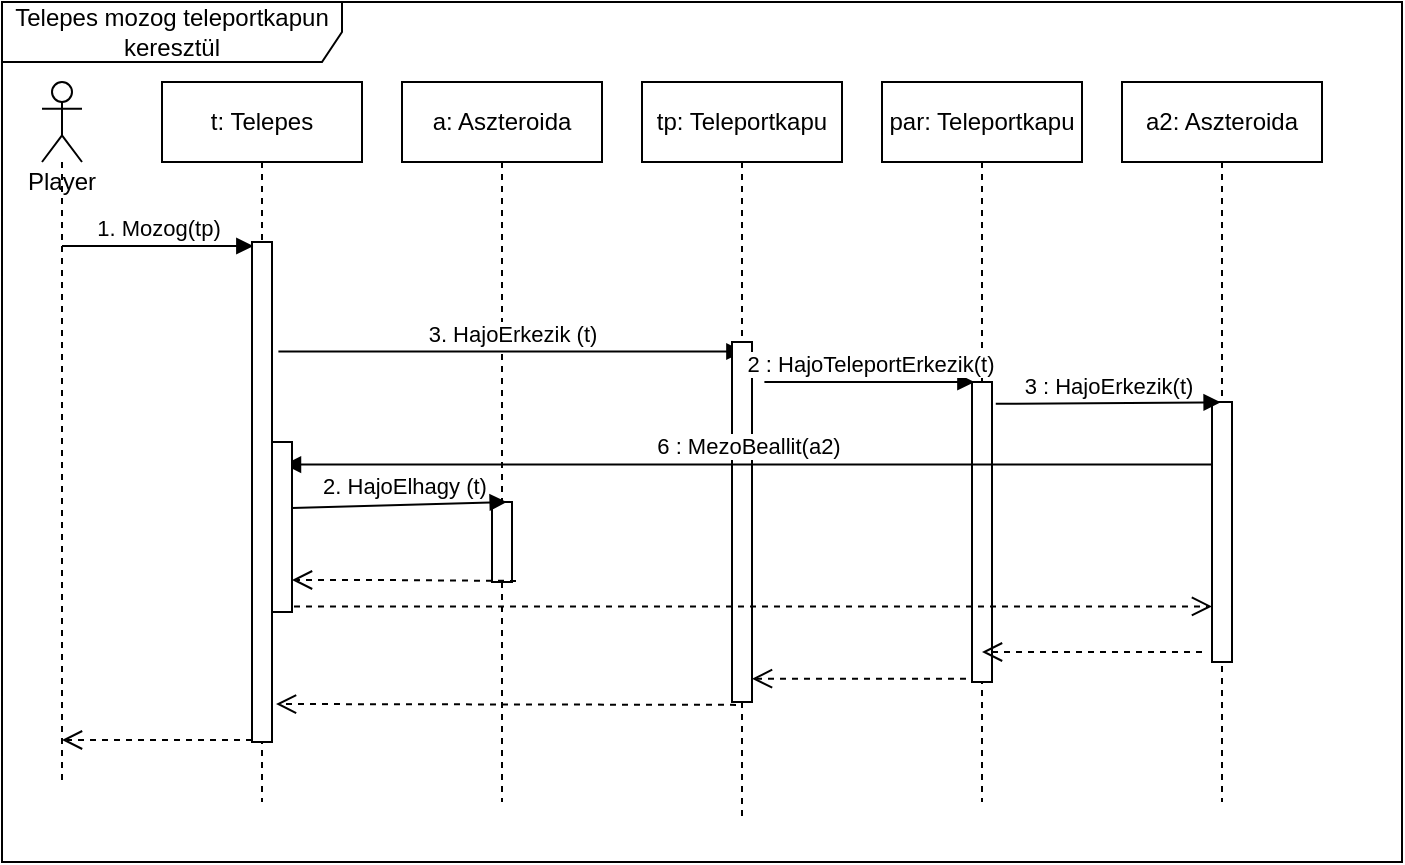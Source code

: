 <mxfile version="14.4.7" type="github" pages="2">
  <diagram id="rwmdeR6lUxczMXH-JLez" name="Telepes">
    <mxGraphModel dx="1422" dy="794" grid="1" gridSize="10" guides="1" tooltips="1" connect="1" arrows="1" fold="1" page="1" pageScale="1" pageWidth="1654" pageHeight="1169" math="0" shadow="0">
      <root>
        <mxCell id="gCz3GvJ6F4Sdn2LdOEMv-0" />
        <mxCell id="gCz3GvJ6F4Sdn2LdOEMv-1" parent="gCz3GvJ6F4Sdn2LdOEMv-0" />
        <mxCell id="gCz3GvJ6F4Sdn2LdOEMv-2" value="Telepes mozog teleportkapun keresztül" style="shape=umlFrame;whiteSpace=wrap;html=1;width=170;height=30;" vertex="1" parent="gCz3GvJ6F4Sdn2LdOEMv-1">
          <mxGeometry x="40" y="40" width="700" height="430" as="geometry" />
        </mxCell>
        <mxCell id="gCz3GvJ6F4Sdn2LdOEMv-3" value="t: Telepes" style="shape=umlLifeline;perimeter=lifelinePerimeter;whiteSpace=wrap;html=1;container=1;collapsible=0;recursiveResize=0;outlineConnect=0;" vertex="1" parent="gCz3GvJ6F4Sdn2LdOEMv-1">
          <mxGeometry x="120" y="80" width="100" height="360" as="geometry" />
        </mxCell>
        <mxCell id="gCz3GvJ6F4Sdn2LdOEMv-4" value="a: Aszteroida" style="shape=umlLifeline;perimeter=lifelinePerimeter;whiteSpace=wrap;html=1;container=1;collapsible=0;recursiveResize=0;outlineConnect=0;" vertex="1" parent="gCz3GvJ6F4Sdn2LdOEMv-1">
          <mxGeometry x="240" y="80" width="100" height="360" as="geometry" />
        </mxCell>
        <mxCell id="gCz3GvJ6F4Sdn2LdOEMv-5" value="" style="html=1;points=[];perimeter=orthogonalPerimeter;" vertex="1" parent="gCz3GvJ6F4Sdn2LdOEMv-4">
          <mxGeometry x="45" y="210" width="10" height="40" as="geometry" />
        </mxCell>
        <mxCell id="gCz3GvJ6F4Sdn2LdOEMv-6" value="2. HajoElhagy (t)" style="html=1;verticalAlign=bottom;endArrow=block;entryX=0.733;entryY=0;entryDx=0;entryDy=0;entryPerimeter=0;exitX=1;exitY=0.388;exitDx=0;exitDy=0;exitPerimeter=0;" edge="1" parent="gCz3GvJ6F4Sdn2LdOEMv-1" source="gCz3GvJ6F4Sdn2LdOEMv-27" target="gCz3GvJ6F4Sdn2LdOEMv-5">
          <mxGeometry x="0.047" relative="1" as="geometry">
            <mxPoint x="170.7" y="140" as="sourcePoint" />
            <mxPoint as="offset" />
          </mxGeometry>
        </mxCell>
        <mxCell id="gCz3GvJ6F4Sdn2LdOEMv-7" value="" style="html=1;verticalAlign=bottom;endArrow=open;dashed=1;endSize=8;exitX=1.2;exitY=0.987;exitDx=0;exitDy=0;exitPerimeter=0;" edge="1" parent="gCz3GvJ6F4Sdn2LdOEMv-1" source="gCz3GvJ6F4Sdn2LdOEMv-5" target="gCz3GvJ6F4Sdn2LdOEMv-27">
          <mxGeometry relative="1" as="geometry">
            <mxPoint x="176.2" y="180" as="targetPoint" />
            <mxPoint x="343.2" y="172" as="sourcePoint" />
            <Array as="points">
              <mxPoint x="230" y="329" />
            </Array>
          </mxGeometry>
        </mxCell>
        <mxCell id="gCz3GvJ6F4Sdn2LdOEMv-8" value="3. HajoErkezik (t)" style="html=1;verticalAlign=bottom;endArrow=block;exitX=1.2;exitY=0.419;exitDx=0;exitDy=0;exitPerimeter=0;" edge="1" parent="gCz3GvJ6F4Sdn2LdOEMv-1">
          <mxGeometry relative="1" as="geometry">
            <mxPoint x="178.2" y="214.75" as="sourcePoint" />
            <mxPoint x="410.7" y="214.75" as="targetPoint" />
          </mxGeometry>
        </mxCell>
        <mxCell id="gCz3GvJ6F4Sdn2LdOEMv-9" value="" style="html=1;points=[];perimeter=orthogonalPerimeter;" vertex="1" parent="gCz3GvJ6F4Sdn2LdOEMv-1">
          <mxGeometry x="165" y="300" width="10" height="30" as="geometry" />
        </mxCell>
        <mxCell id="gCz3GvJ6F4Sdn2LdOEMv-10" value="" style="html=1;points=[];perimeter=orthogonalPerimeter;" vertex="1" parent="gCz3GvJ6F4Sdn2LdOEMv-1">
          <mxGeometry x="165" y="160" width="10" height="250" as="geometry" />
        </mxCell>
        <mxCell id="gCz3GvJ6F4Sdn2LdOEMv-11" value="1. Mozog(tp)" style="html=1;verticalAlign=bottom;endArrow=block;entryX=0.067;entryY=0.008;entryDx=0;entryDy=0;entryPerimeter=0;" edge="1" parent="gCz3GvJ6F4Sdn2LdOEMv-1" source="gCz3GvJ6F4Sdn2LdOEMv-14" target="gCz3GvJ6F4Sdn2LdOEMv-10">
          <mxGeometry x="-0.005" relative="1" as="geometry">
            <mxPoint x="30" y="162" as="sourcePoint" />
            <mxPoint as="offset" />
          </mxGeometry>
        </mxCell>
        <mxCell id="gCz3GvJ6F4Sdn2LdOEMv-12" value="" style="html=1;verticalAlign=bottom;endArrow=open;dashed=1;endSize=8;exitX=0;exitY=0.996;exitDx=0;exitDy=0;exitPerimeter=0;" edge="1" parent="gCz3GvJ6F4Sdn2LdOEMv-1" source="gCz3GvJ6F4Sdn2LdOEMv-10" target="gCz3GvJ6F4Sdn2LdOEMv-14">
          <mxGeometry x="-0.11" y="-55" relative="1" as="geometry">
            <mxPoint x="40" y="388" as="targetPoint" />
            <Array as="points" />
            <mxPoint as="offset" />
          </mxGeometry>
        </mxCell>
        <mxCell id="gCz3GvJ6F4Sdn2LdOEMv-13" value="" style="html=1;verticalAlign=bottom;endArrow=open;dashed=1;endSize=8;exitX=0.2;exitY=1.008;exitDx=0;exitDy=0;exitPerimeter=0;" edge="1" parent="gCz3GvJ6F4Sdn2LdOEMv-1" source="gCz3GvJ6F4Sdn2LdOEMv-16">
          <mxGeometry x="-0.095" relative="1" as="geometry">
            <mxPoint x="177" y="391" as="targetPoint" />
            <mxPoint x="510" y="375" as="sourcePoint" />
            <mxPoint as="offset" />
          </mxGeometry>
        </mxCell>
        <mxCell id="gCz3GvJ6F4Sdn2LdOEMv-14" value="Player" style="shape=umlLifeline;participant=umlActor;perimeter=lifelinePerimeter;whiteSpace=wrap;html=1;container=1;collapsible=0;recursiveResize=0;verticalAlign=top;spacingTop=36;outlineConnect=0;" vertex="1" parent="gCz3GvJ6F4Sdn2LdOEMv-1">
          <mxGeometry x="60" y="80" width="20" height="350" as="geometry" />
        </mxCell>
        <mxCell id="gCz3GvJ6F4Sdn2LdOEMv-15" value="tp: Teleportkapu" style="shape=umlLifeline;perimeter=lifelinePerimeter;whiteSpace=wrap;html=1;container=1;collapsible=0;recursiveResize=0;outlineConnect=0;" vertex="1" parent="gCz3GvJ6F4Sdn2LdOEMv-1">
          <mxGeometry x="360" y="80" width="100" height="370" as="geometry" />
        </mxCell>
        <mxCell id="gCz3GvJ6F4Sdn2LdOEMv-16" value="" style="html=1;points=[];perimeter=orthogonalPerimeter;" vertex="1" parent="gCz3GvJ6F4Sdn2LdOEMv-15">
          <mxGeometry x="45" y="130" width="10" height="180" as="geometry" />
        </mxCell>
        <mxCell id="gCz3GvJ6F4Sdn2LdOEMv-17" value="par: Teleportkapu" style="shape=umlLifeline;perimeter=lifelinePerimeter;whiteSpace=wrap;html=1;container=1;collapsible=0;recursiveResize=0;outlineConnect=0;" vertex="1" parent="gCz3GvJ6F4Sdn2LdOEMv-1">
          <mxGeometry x="480" y="80" width="100" height="360" as="geometry" />
        </mxCell>
        <mxCell id="gCz3GvJ6F4Sdn2LdOEMv-18" value="" style="html=1;points=[];perimeter=orthogonalPerimeter;" vertex="1" parent="gCz3GvJ6F4Sdn2LdOEMv-17">
          <mxGeometry x="45" y="150" width="10" height="150" as="geometry" />
        </mxCell>
        <mxCell id="gCz3GvJ6F4Sdn2LdOEMv-19" value="a2: Aszteroida" style="shape=umlLifeline;perimeter=lifelinePerimeter;whiteSpace=wrap;html=1;container=1;collapsible=0;recursiveResize=0;outlineConnect=0;" vertex="1" parent="gCz3GvJ6F4Sdn2LdOEMv-1">
          <mxGeometry x="600" y="80" width="100" height="360" as="geometry" />
        </mxCell>
        <mxCell id="gCz3GvJ6F4Sdn2LdOEMv-20" value="" style="html=1;points=[];perimeter=orthogonalPerimeter;" vertex="1" parent="gCz3GvJ6F4Sdn2LdOEMv-19">
          <mxGeometry x="45" y="160" width="10" height="130" as="geometry" />
        </mxCell>
        <mxCell id="gCz3GvJ6F4Sdn2LdOEMv-21" value="2 : HajoTeleportErkezik(t)" style="html=1;verticalAlign=bottom;endArrow=block;" edge="1" parent="gCz3GvJ6F4Sdn2LdOEMv-1">
          <mxGeometry width="80" relative="1" as="geometry">
            <mxPoint x="421.2" y="230" as="sourcePoint" />
            <mxPoint x="526.2" y="230" as="targetPoint" />
            <Array as="points">
              <mxPoint x="491.2" y="230" />
            </Array>
          </mxGeometry>
        </mxCell>
        <mxCell id="gCz3GvJ6F4Sdn2LdOEMv-22" value="3 : HajoErkezik(t)" style="html=1;verticalAlign=bottom;endArrow=block;entryX=0.31;entryY=0.002;entryDx=0;entryDy=0;entryPerimeter=0;exitX=1.069;exitY=0.109;exitDx=0;exitDy=0;exitPerimeter=0;" edge="1" parent="gCz3GvJ6F4Sdn2LdOEMv-1">
          <mxGeometry width="80" relative="1" as="geometry">
            <mxPoint x="536.89" y="240.9" as="sourcePoint" />
            <mxPoint x="649.3" y="240.16" as="targetPoint" />
          </mxGeometry>
        </mxCell>
        <mxCell id="gCz3GvJ6F4Sdn2LdOEMv-23" value="" style="html=1;verticalAlign=bottom;endArrow=open;dashed=1;endSize=8;exitX=1.1;exitY=0.967;exitDx=0;exitDy=0;exitPerimeter=0;" edge="1" parent="gCz3GvJ6F4Sdn2LdOEMv-1" source="gCz3GvJ6F4Sdn2LdOEMv-27" target="gCz3GvJ6F4Sdn2LdOEMv-20">
          <mxGeometry relative="1" as="geometry">
            <mxPoint x="725" y="330" as="sourcePoint" />
            <mxPoint x="645" y="330" as="targetPoint" />
            <Array as="points" />
          </mxGeometry>
        </mxCell>
        <mxCell id="gCz3GvJ6F4Sdn2LdOEMv-24" value="" style="html=1;verticalAlign=bottom;endArrow=open;dashed=1;endSize=8;" edge="1" parent="gCz3GvJ6F4Sdn2LdOEMv-1">
          <mxGeometry relative="1" as="geometry">
            <mxPoint x="640" y="365" as="sourcePoint" />
            <mxPoint x="530" y="365" as="targetPoint" />
          </mxGeometry>
        </mxCell>
        <mxCell id="gCz3GvJ6F4Sdn2LdOEMv-25" value="" style="html=1;verticalAlign=bottom;endArrow=open;dashed=1;endSize=8;exitX=-0.3;exitY=0.989;exitDx=0;exitDy=0;exitPerimeter=0;" edge="1" parent="gCz3GvJ6F4Sdn2LdOEMv-1" source="gCz3GvJ6F4Sdn2LdOEMv-18" target="gCz3GvJ6F4Sdn2LdOEMv-16">
          <mxGeometry relative="1" as="geometry">
            <mxPoint x="340" y="280" as="sourcePoint" />
            <mxPoint x="260" y="280" as="targetPoint" />
          </mxGeometry>
        </mxCell>
        <mxCell id="gCz3GvJ6F4Sdn2LdOEMv-26" value="6 : MezoBeallit(a2)" style="html=1;verticalAlign=bottom;endArrow=block;entryX=0.6;entryY=0.133;entryDx=0;entryDy=0;entryPerimeter=0;" edge="1" parent="gCz3GvJ6F4Sdn2LdOEMv-1" source="gCz3GvJ6F4Sdn2LdOEMv-20" target="gCz3GvJ6F4Sdn2LdOEMv-27">
          <mxGeometry width="80" relative="1" as="geometry">
            <mxPoint x="1125" y="280" as="sourcePoint" />
            <mxPoint x="620" y="280" as="targetPoint" />
            <Array as="points" />
          </mxGeometry>
        </mxCell>
        <mxCell id="gCz3GvJ6F4Sdn2LdOEMv-27" value="" style="html=1;points=[];perimeter=orthogonalPerimeter;" vertex="1" parent="gCz3GvJ6F4Sdn2LdOEMv-1">
          <mxGeometry x="175" y="260" width="10" height="85" as="geometry" />
        </mxCell>
      </root>
    </mxGraphModel>
  </diagram>
  <diagram id="G0G24p2RXgEnbeuioRaw" name="Robot">
    <mxGraphModel dx="1422" dy="794" grid="1" gridSize="10" guides="1" tooltips="1" connect="1" arrows="1" fold="1" page="1" pageScale="1" pageWidth="1654" pageHeight="1169" math="0" shadow="0">
      <root>
        <mxCell id="0" />
        <mxCell id="1" parent="0" />
        <mxCell id="HHjcTZtQZg5d5xQJB9av-1" value="Robot mozog teleportkapun keresztül" style="shape=umlFrame;whiteSpace=wrap;html=1;width=170;height=30;" vertex="1" parent="1">
          <mxGeometry x="50" y="50" width="700" height="430" as="geometry" />
        </mxCell>
        <mxCell id="HHjcTZtQZg5d5xQJB9av-2" value="r: Robot" style="shape=umlLifeline;perimeter=lifelinePerimeter;whiteSpace=wrap;html=1;container=1;collapsible=0;recursiveResize=0;outlineConnect=0;" vertex="1" parent="1">
          <mxGeometry x="130" y="90" width="100" height="360" as="geometry" />
        </mxCell>
        <mxCell id="HHjcTZtQZg5d5xQJB9av-3" value="a: Aszteroida" style="shape=umlLifeline;perimeter=lifelinePerimeter;whiteSpace=wrap;html=1;container=1;collapsible=0;recursiveResize=0;outlineConnect=0;" vertex="1" parent="1">
          <mxGeometry x="250" y="90" width="100" height="360" as="geometry" />
        </mxCell>
        <mxCell id="HHjcTZtQZg5d5xQJB9av-4" value="" style="html=1;points=[];perimeter=orthogonalPerimeter;" vertex="1" parent="HHjcTZtQZg5d5xQJB9av-3">
          <mxGeometry x="45" y="110" width="10" height="40" as="geometry" />
        </mxCell>
        <mxCell id="HHjcTZtQZg5d5xQJB9av-5" value="2. HajoElhagy (r)" style="html=1;verticalAlign=bottom;endArrow=block;entryX=0.733;entryY=0;entryDx=0;entryDy=0;entryPerimeter=0;" edge="1" parent="1" source="HHjcTZtQZg5d5xQJB9av-2" target="HHjcTZtQZg5d5xQJB9av-4">
          <mxGeometry x="0.047" relative="1" as="geometry">
            <mxPoint x="175" y="190" as="sourcePoint" />
            <mxPoint as="offset" />
          </mxGeometry>
        </mxCell>
        <mxCell id="HHjcTZtQZg5d5xQJB9av-6" value="" style="html=1;verticalAlign=bottom;endArrow=open;dashed=1;endSize=8;exitX=1.2;exitY=0.987;exitDx=0;exitDy=0;exitPerimeter=0;" edge="1" parent="1" source="HHjcTZtQZg5d5xQJB9av-4" target="HHjcTZtQZg5d5xQJB9av-9">
          <mxGeometry relative="1" as="geometry">
            <mxPoint x="195" y="240" as="targetPoint" />
            <mxPoint x="352" y="232" as="sourcePoint" />
            <Array as="points">
              <mxPoint x="275" y="240" />
            </Array>
          </mxGeometry>
        </mxCell>
        <mxCell id="HHjcTZtQZg5d5xQJB9av-7" value="3. HajoErkezik (r)" style="html=1;verticalAlign=bottom;endArrow=block;exitX=1.2;exitY=0.419;exitDx=0;exitDy=0;exitPerimeter=0;" edge="1" parent="1" source="HHjcTZtQZg5d5xQJB9av-9" target="HHjcTZtQZg5d5xQJB9av-14">
          <mxGeometry relative="1" as="geometry">
            <mxPoint x="715" y="373.846" as="sourcePoint" />
          </mxGeometry>
        </mxCell>
        <mxCell id="HHjcTZtQZg5d5xQJB9av-8" value="" style="html=1;points=[];perimeter=orthogonalPerimeter;" vertex="1" parent="1">
          <mxGeometry x="175" y="310" width="10" height="30" as="geometry" />
        </mxCell>
        <mxCell id="HHjcTZtQZg5d5xQJB9av-9" value="" style="html=1;points=[];perimeter=orthogonalPerimeter;" vertex="1" parent="1">
          <mxGeometry x="175" y="170" width="10" height="250" as="geometry" />
        </mxCell>
        <mxCell id="HHjcTZtQZg5d5xQJB9av-10" value="1. Mozog(tp)" style="html=1;verticalAlign=bottom;endArrow=block;entryX=0.067;entryY=0.008;entryDx=0;entryDy=0;entryPerimeter=0;" edge="1" parent="1" source="HHjcTZtQZg5d5xQJB9av-13" target="HHjcTZtQZg5d5xQJB9av-9">
          <mxGeometry x="-0.005" relative="1" as="geometry">
            <mxPoint x="40" y="172" as="sourcePoint" />
            <mxPoint as="offset" />
          </mxGeometry>
        </mxCell>
        <mxCell id="HHjcTZtQZg5d5xQJB9av-11" value="" style="html=1;verticalAlign=bottom;endArrow=open;dashed=1;endSize=8;exitX=0;exitY=0.996;exitDx=0;exitDy=0;exitPerimeter=0;" edge="1" parent="1" source="HHjcTZtQZg5d5xQJB9av-9" target="HHjcTZtQZg5d5xQJB9av-13">
          <mxGeometry x="-0.11" y="-55" relative="1" as="geometry">
            <mxPoint x="50" y="398" as="targetPoint" />
            <Array as="points" />
            <mxPoint as="offset" />
          </mxGeometry>
        </mxCell>
        <mxCell id="HHjcTZtQZg5d5xQJB9av-12" value="" style="html=1;verticalAlign=bottom;endArrow=open;dashed=1;endSize=8;exitX=0.2;exitY=1.008;exitDx=0;exitDy=0;exitPerimeter=0;" edge="1" parent="1" source="HHjcTZtQZg5d5xQJB9av-15">
          <mxGeometry x="-0.095" relative="1" as="geometry">
            <mxPoint x="187" y="401" as="targetPoint" />
            <mxPoint x="520" y="385" as="sourcePoint" />
            <mxPoint as="offset" />
          </mxGeometry>
        </mxCell>
        <mxCell id="HHjcTZtQZg5d5xQJB9av-13" value="Controller" style="shape=umlLifeline;participant=umlActor;perimeter=lifelinePerimeter;whiteSpace=wrap;html=1;container=1;collapsible=0;recursiveResize=0;verticalAlign=top;spacingTop=36;outlineConnect=0;" vertex="1" parent="1">
          <mxGeometry x="70" y="90" width="20" height="350" as="geometry" />
        </mxCell>
        <mxCell id="HHjcTZtQZg5d5xQJB9av-14" value="tp: Teleportkapu" style="shape=umlLifeline;perimeter=lifelinePerimeter;whiteSpace=wrap;html=1;container=1;collapsible=0;recursiveResize=0;outlineConnect=0;" vertex="1" parent="1">
          <mxGeometry x="370" y="90" width="100" height="370" as="geometry" />
        </mxCell>
        <mxCell id="HHjcTZtQZg5d5xQJB9av-15" value="" style="html=1;points=[];perimeter=orthogonalPerimeter;" vertex="1" parent="HHjcTZtQZg5d5xQJB9av-14">
          <mxGeometry x="45" y="180" width="10" height="130" as="geometry" />
        </mxCell>
        <mxCell id="HHjcTZtQZg5d5xQJB9av-16" value="par: Teleportkapu" style="shape=umlLifeline;perimeter=lifelinePerimeter;whiteSpace=wrap;html=1;container=1;collapsible=0;recursiveResize=0;outlineConnect=0;" vertex="1" parent="1">
          <mxGeometry x="490" y="90" width="100" height="360" as="geometry" />
        </mxCell>
        <mxCell id="HHjcTZtQZg5d5xQJB9av-17" value="" style="html=1;points=[];perimeter=orthogonalPerimeter;" vertex="1" parent="HHjcTZtQZg5d5xQJB9av-16">
          <mxGeometry x="45" y="200" width="10" height="100" as="geometry" />
        </mxCell>
        <mxCell id="HHjcTZtQZg5d5xQJB9av-18" value="a2: Aszteroida" style="shape=umlLifeline;perimeter=lifelinePerimeter;whiteSpace=wrap;html=1;container=1;collapsible=0;recursiveResize=0;outlineConnect=0;" vertex="1" parent="1">
          <mxGeometry x="610" y="90" width="100" height="360" as="geometry" />
        </mxCell>
        <mxCell id="HHjcTZtQZg5d5xQJB9av-19" value="" style="html=1;points=[];perimeter=orthogonalPerimeter;" vertex="1" parent="HHjcTZtQZg5d5xQJB9av-18">
          <mxGeometry x="45" y="210" width="10" height="80" as="geometry" />
        </mxCell>
        <mxCell id="HHjcTZtQZg5d5xQJB9av-20" value="2 : HajoTeleportErkezik(r)" style="html=1;verticalAlign=bottom;endArrow=block;" edge="1" parent="1" target="HHjcTZtQZg5d5xQJB9av-17">
          <mxGeometry width="80" relative="1" as="geometry">
            <mxPoint x="430" y="290" as="sourcePoint" />
            <mxPoint x="560" y="333" as="targetPoint" />
            <Array as="points">
              <mxPoint x="500" y="290" />
            </Array>
          </mxGeometry>
        </mxCell>
        <mxCell id="HHjcTZtQZg5d5xQJB9av-21" value="3 : HajoErkezik(r)" style="html=1;verticalAlign=bottom;endArrow=block;entryX=0.31;entryY=0.002;entryDx=0;entryDy=0;entryPerimeter=0;exitX=1.069;exitY=0.109;exitDx=0;exitDy=0;exitPerimeter=0;" edge="1" parent="1" source="HHjcTZtQZg5d5xQJB9av-17" target="HHjcTZtQZg5d5xQJB9av-19">
          <mxGeometry width="80" relative="1" as="geometry">
            <mxPoint x="670" y="230" as="sourcePoint" />
            <mxPoint x="850" y="230" as="targetPoint" />
          </mxGeometry>
        </mxCell>
        <mxCell id="HHjcTZtQZg5d5xQJB9av-22" value="" style="html=1;verticalAlign=bottom;endArrow=open;dashed=1;endSize=8;exitX=1.1;exitY=0.967;exitDx=0;exitDy=0;exitPerimeter=0;" edge="1" parent="1" source="HHjcTZtQZg5d5xQJB9av-26" target="HHjcTZtQZg5d5xQJB9av-19">
          <mxGeometry relative="1" as="geometry">
            <mxPoint x="735" y="340" as="sourcePoint" />
            <mxPoint x="655" y="340" as="targetPoint" />
            <Array as="points" />
          </mxGeometry>
        </mxCell>
        <mxCell id="HHjcTZtQZg5d5xQJB9av-23" value="" style="html=1;verticalAlign=bottom;endArrow=open;dashed=1;endSize=8;entryX=0.5;entryY=0.85;entryDx=0;entryDy=0;entryPerimeter=0;" edge="1" parent="1" target="HHjcTZtQZg5d5xQJB9av-17">
          <mxGeometry relative="1" as="geometry">
            <mxPoint x="650" y="375" as="sourcePoint" />
            <mxPoint x="670" y="380" as="targetPoint" />
          </mxGeometry>
        </mxCell>
        <mxCell id="HHjcTZtQZg5d5xQJB9av-24" value="" style="html=1;verticalAlign=bottom;endArrow=open;dashed=1;endSize=8;exitX=-0.3;exitY=0.989;exitDx=0;exitDy=0;exitPerimeter=0;" edge="1" parent="1" source="HHjcTZtQZg5d5xQJB9av-17" target="HHjcTZtQZg5d5xQJB9av-15">
          <mxGeometry relative="1" as="geometry">
            <mxPoint x="350" y="290" as="sourcePoint" />
            <mxPoint x="270" y="290" as="targetPoint" />
          </mxGeometry>
        </mxCell>
        <mxCell id="HHjcTZtQZg5d5xQJB9av-25" value="6 : MezoBeallit(a2)" style="html=1;verticalAlign=bottom;endArrow=block;entryX=0.6;entryY=0.133;entryDx=0;entryDy=0;entryPerimeter=0;" edge="1" parent="1" source="HHjcTZtQZg5d5xQJB9av-19" target="HHjcTZtQZg5d5xQJB9av-26">
          <mxGeometry width="80" relative="1" as="geometry">
            <mxPoint x="1135" y="290" as="sourcePoint" />
            <mxPoint x="630" y="290" as="targetPoint" />
            <Array as="points" />
          </mxGeometry>
        </mxCell>
        <mxCell id="HHjcTZtQZg5d5xQJB9av-26" value="" style="html=1;points=[];perimeter=orthogonalPerimeter;" vertex="1" parent="1">
          <mxGeometry x="185" y="325" width="10" height="30" as="geometry" />
        </mxCell>
      </root>
    </mxGraphModel>
  </diagram>
</mxfile>
